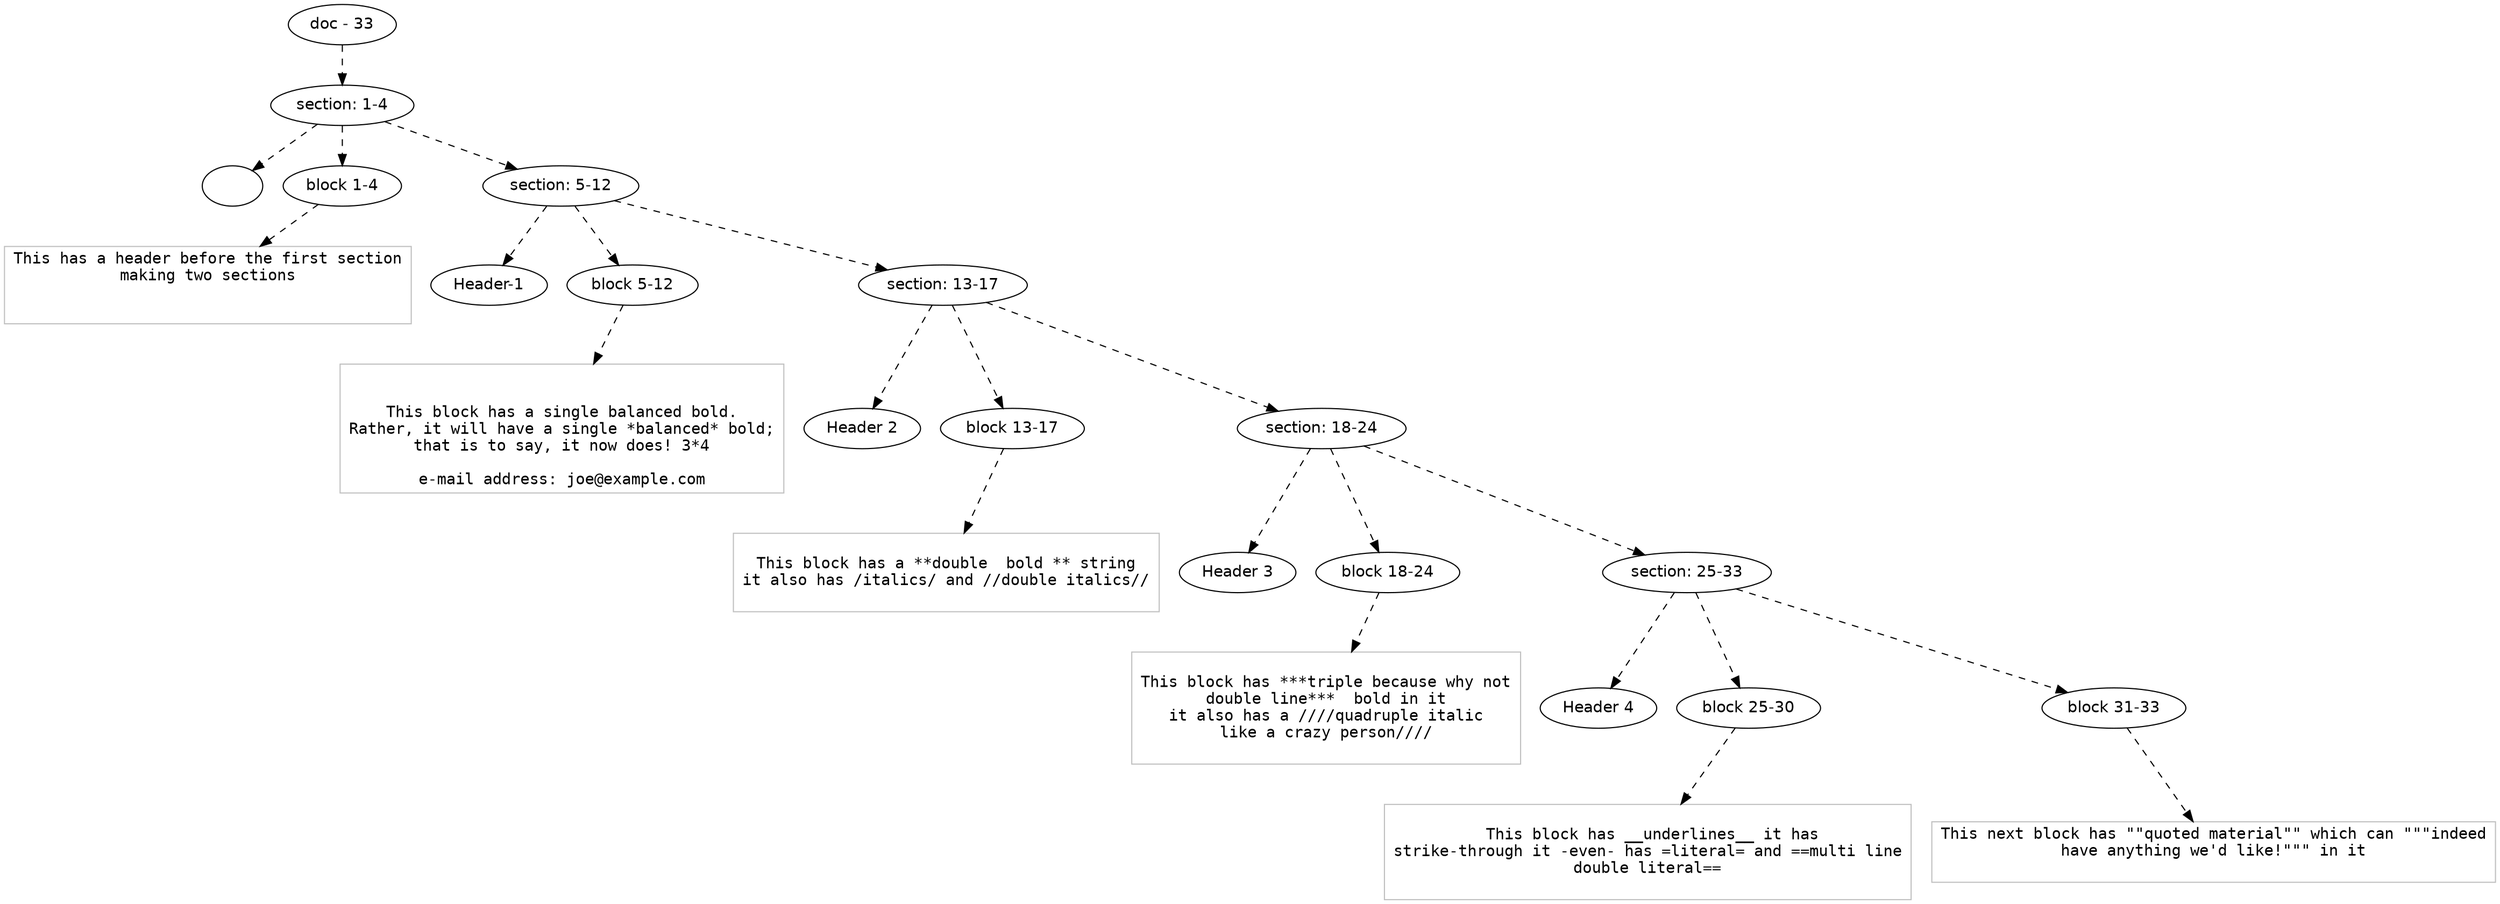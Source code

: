 digraph hierarchy {

node [fontname=Helvetica]
edge [style=dashed]

doc_0 [label="doc - 33"]

doc_0 -> { section_1}
{rank=same; section_1}

section_1 [label="section: 1-4"]

section_1 -> { header_2 block_3 section_4}
{rank=same; header_2 block_3 section_4}

header_2 [label=""]
block_3 [label="block 1-4"]
section_4 [label="section: 5-12"]


block_3 -> leaf_5
leaf_5  [color=Gray,shape=rectangle,fontname=Inconsolata,label="This has a header before the first section
making two sections
       

"]section_4 -> { header_6 block_7 section_8}
{rank=same; header_6 block_7 section_8}

header_6 [label="Header-1"]
block_7 [label="block 5-12"]
section_8 [label="section: 13-17"]


block_7 -> leaf_9
leaf_9  [color=Gray,shape=rectangle,fontname=Inconsolata,label="

This block has a single balanced bold.
Rather, it will have a single *balanced* bold;
that is to say, it now does! 3*4
 
e-mail address: joe@example.com
"]section_8 -> { header_10 block_11 section_12}
{rank=same; header_10 block_11 section_12}

header_10 [label="Header 2"]
block_11 [label="block 13-17"]
section_12 [label="section: 18-24"]


block_11 -> leaf_13
leaf_13  [color=Gray,shape=rectangle,fontname=Inconsolata,label="
This block has a **double  bold ** string
it also has /italics/ and //double italics//

"]section_12 -> { header_14 block_15 section_16}
{rank=same; header_14 block_15 section_16}

header_14 [label="Header 3"]
block_15 [label="block 18-24"]
section_16 [label="section: 25-33"]


block_15 -> leaf_17
leaf_17  [color=Gray,shape=rectangle,fontname=Inconsolata,label="
This block has ***triple because why not
double line***  bold in it
it also has a ////quadruple italic
like a crazy person////

"]section_16 -> { header_18 block_19 block_20}
{rank=same; header_18 block_19 block_20}

header_18 [label="Header 4"]
block_19 [label="block 25-30"]
block_20 [label="block 31-33"]


block_19 -> leaf_21
leaf_21  [color=Gray,shape=rectangle,fontname=Inconsolata,label="
  This block has __underlines__ it has 
strike-through it -even- has =literal= and ==multi line
double literal==

"]
block_20 -> leaf_22
leaf_22  [color=Gray,shape=rectangle,fontname=Inconsolata,label="This next block has \"\"quoted material\"\" which can \"\"\"indeed
have anything we'd like!\"\"\" in it

"]
}
